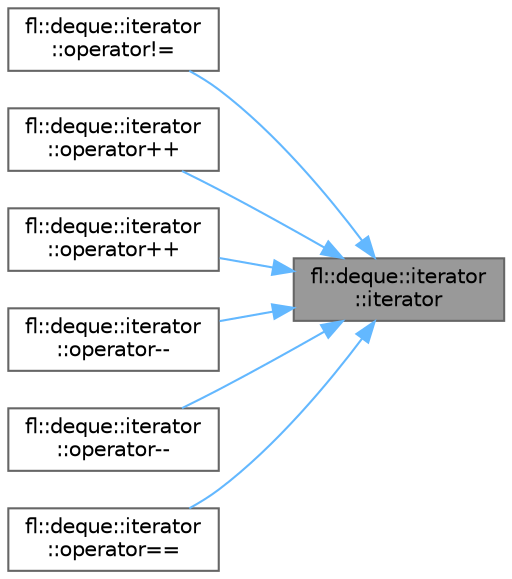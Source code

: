 digraph "fl::deque::iterator::iterator"
{
 // INTERACTIVE_SVG=YES
 // LATEX_PDF_SIZE
  bgcolor="transparent";
  edge [fontname=Helvetica,fontsize=10,labelfontname=Helvetica,labelfontsize=10];
  node [fontname=Helvetica,fontsize=10,shape=box,height=0.2,width=0.4];
  rankdir="RL";
  Node1 [id="Node000001",label="fl::deque::iterator\l::iterator",height=0.2,width=0.4,color="gray40", fillcolor="grey60", style="filled", fontcolor="black",tooltip=" "];
  Node1 -> Node2 [id="edge1_Node000001_Node000002",dir="back",color="steelblue1",style="solid",tooltip=" "];
  Node2 [id="Node000002",label="fl::deque::iterator\l::operator!=",height=0.2,width=0.4,color="grey40", fillcolor="white", style="filled",URL="$dd/db8/classfl_1_1deque_1_1iterator_a83afdbac7eab0dcc00fcffbb109853ad.html#a83afdbac7eab0dcc00fcffbb109853ad",tooltip=" "];
  Node1 -> Node3 [id="edge2_Node000001_Node000003",dir="back",color="steelblue1",style="solid",tooltip=" "];
  Node3 [id="Node000003",label="fl::deque::iterator\l::operator++",height=0.2,width=0.4,color="grey40", fillcolor="white", style="filled",URL="$dd/db8/classfl_1_1deque_1_1iterator_aecd3cbdce8b043b46892df2f9704ac10.html#aecd3cbdce8b043b46892df2f9704ac10",tooltip=" "];
  Node1 -> Node4 [id="edge3_Node000001_Node000004",dir="back",color="steelblue1",style="solid",tooltip=" "];
  Node4 [id="Node000004",label="fl::deque::iterator\l::operator++",height=0.2,width=0.4,color="grey40", fillcolor="white", style="filled",URL="$dd/db8/classfl_1_1deque_1_1iterator_a60d45d923f3e2c1e7655386f4b63b051.html#a60d45d923f3e2c1e7655386f4b63b051",tooltip=" "];
  Node1 -> Node5 [id="edge4_Node000001_Node000005",dir="back",color="steelblue1",style="solid",tooltip=" "];
  Node5 [id="Node000005",label="fl::deque::iterator\l::operator--",height=0.2,width=0.4,color="grey40", fillcolor="white", style="filled",URL="$dd/db8/classfl_1_1deque_1_1iterator_a670a594c18db87316959e83167e7b9c8.html#a670a594c18db87316959e83167e7b9c8",tooltip=" "];
  Node1 -> Node6 [id="edge5_Node000001_Node000006",dir="back",color="steelblue1",style="solid",tooltip=" "];
  Node6 [id="Node000006",label="fl::deque::iterator\l::operator--",height=0.2,width=0.4,color="grey40", fillcolor="white", style="filled",URL="$dd/db8/classfl_1_1deque_1_1iterator_ad894ba9839690dd2ff5dc90bcbb9e732.html#ad894ba9839690dd2ff5dc90bcbb9e732",tooltip=" "];
  Node1 -> Node7 [id="edge6_Node000001_Node000007",dir="back",color="steelblue1",style="solid",tooltip=" "];
  Node7 [id="Node000007",label="fl::deque::iterator\l::operator==",height=0.2,width=0.4,color="grey40", fillcolor="white", style="filled",URL="$dd/db8/classfl_1_1deque_1_1iterator_a83763948cdf9b879f7509b0608ace5e3.html#a83763948cdf9b879f7509b0608ace5e3",tooltip=" "];
}
